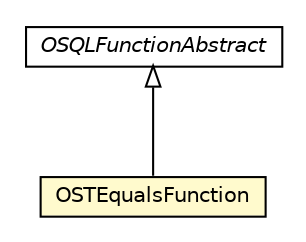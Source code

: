 #!/usr/local/bin/dot
#
# Class diagram 
# Generated by UMLGraph version R5_6-24-gf6e263 (http://www.umlgraph.org/)
#

digraph G {
	edge [fontname="Helvetica",fontsize=10,labelfontname="Helvetica",labelfontsize=10];
	node [fontname="Helvetica",fontsize=10,shape=plaintext];
	nodesep=0.25;
	ranksep=0.5;
	// com.orientechnologies.orient.core.sql.functions.OSQLFunctionAbstract
	c6195295 [label=<<table title="com.orientechnologies.orient.core.sql.functions.OSQLFunctionAbstract" border="0" cellborder="1" cellspacing="0" cellpadding="2" port="p" href="../../orient/core/sql/functions/OSQLFunctionAbstract.html">
		<tr><td><table border="0" cellspacing="0" cellpadding="1">
<tr><td align="center" balign="center"><font face="Helvetica-Oblique"> OSQLFunctionAbstract </font></td></tr>
		</table></td></tr>
		</table>>, URL="../../orient/core/sql/functions/OSQLFunctionAbstract.html", fontname="Helvetica", fontcolor="black", fontsize=10.0];
	// com.orientechnologies.spatial.functions.OSTEqualsFunction
	c6196913 [label=<<table title="com.orientechnologies.spatial.functions.OSTEqualsFunction" border="0" cellborder="1" cellspacing="0" cellpadding="2" port="p" bgcolor="lemonChiffon" href="./OSTEqualsFunction.html">
		<tr><td><table border="0" cellspacing="0" cellpadding="1">
<tr><td align="center" balign="center"> OSTEqualsFunction </td></tr>
		</table></td></tr>
		</table>>, URL="./OSTEqualsFunction.html", fontname="Helvetica", fontcolor="black", fontsize=10.0];
	//com.orientechnologies.spatial.functions.OSTEqualsFunction extends com.orientechnologies.orient.core.sql.functions.OSQLFunctionAbstract
	c6195295:p -> c6196913:p [dir=back,arrowtail=empty];
}


